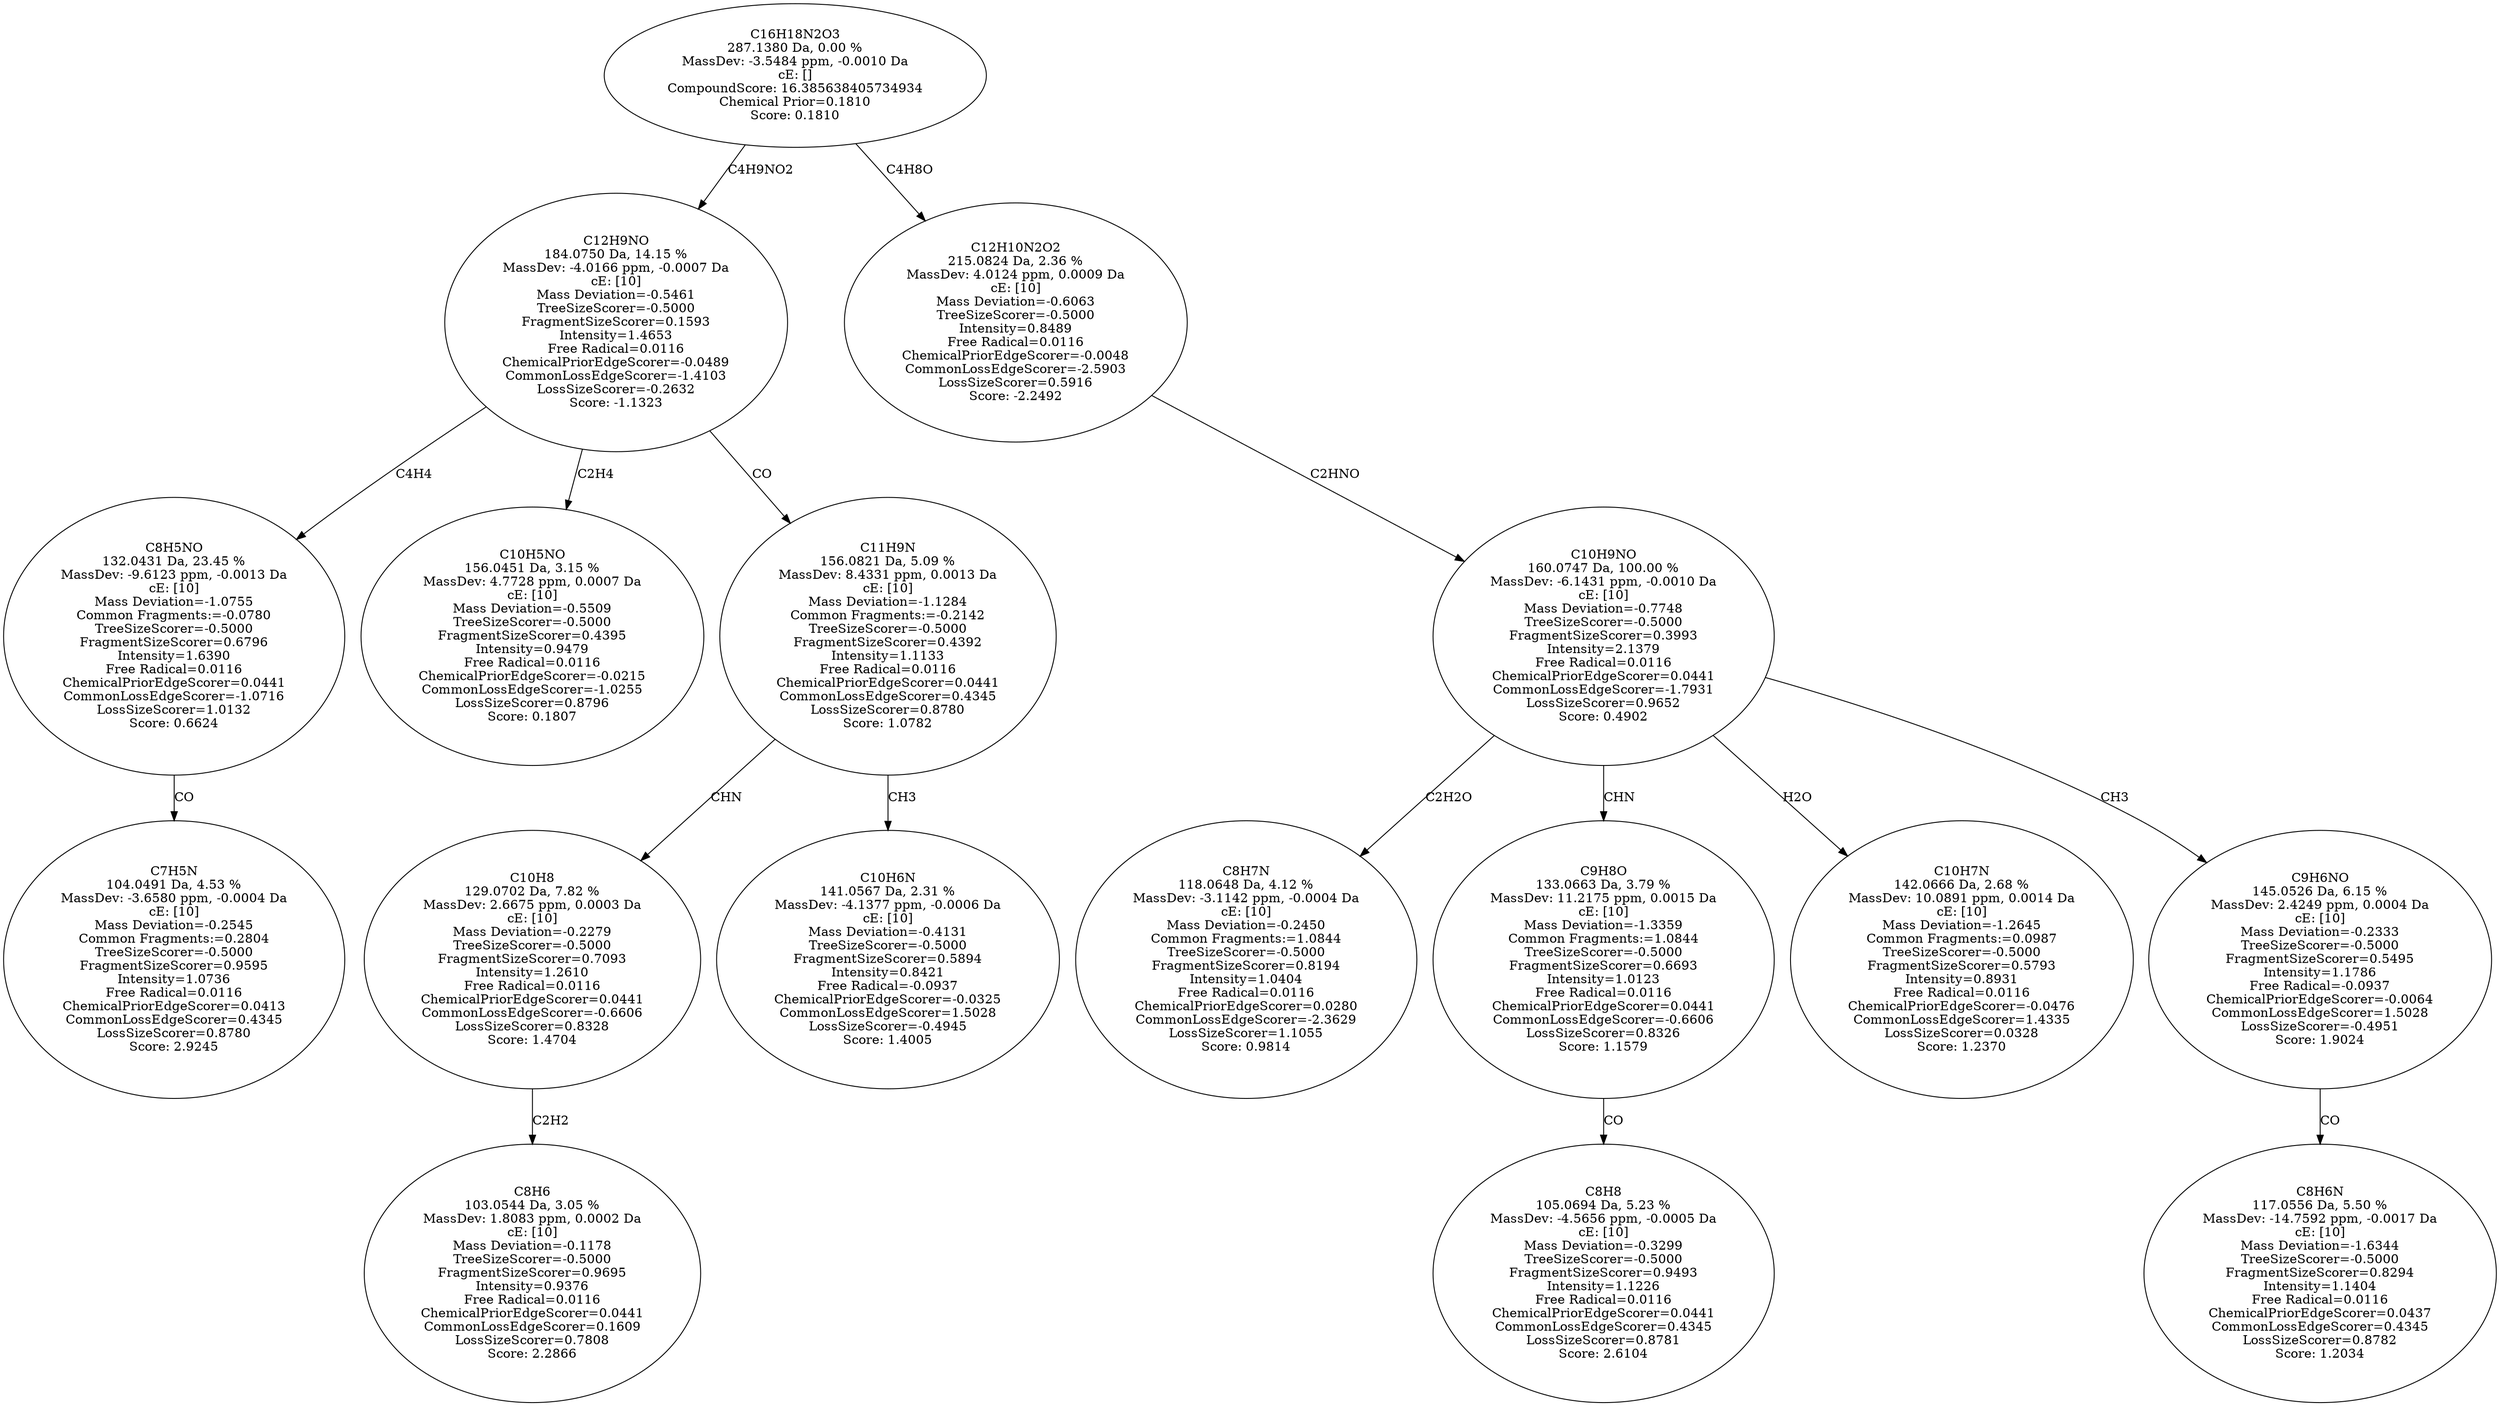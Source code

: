 strict digraph {
v1 [label="C7H5N\n104.0491 Da, 4.53 %\nMassDev: -3.6580 ppm, -0.0004 Da\ncE: [10]\nMass Deviation=-0.2545\nCommon Fragments:=0.2804\nTreeSizeScorer=-0.5000\nFragmentSizeScorer=0.9595\nIntensity=1.0736\nFree Radical=0.0116\nChemicalPriorEdgeScorer=0.0413\nCommonLossEdgeScorer=0.4345\nLossSizeScorer=0.8780\nScore: 2.9245"];
v2 [label="C8H5NO\n132.0431 Da, 23.45 %\nMassDev: -9.6123 ppm, -0.0013 Da\ncE: [10]\nMass Deviation=-1.0755\nCommon Fragments:=-0.0780\nTreeSizeScorer=-0.5000\nFragmentSizeScorer=0.6796\nIntensity=1.6390\nFree Radical=0.0116\nChemicalPriorEdgeScorer=0.0441\nCommonLossEdgeScorer=-1.0716\nLossSizeScorer=1.0132\nScore: 0.6624"];
v3 [label="C10H5NO\n156.0451 Da, 3.15 %\nMassDev: 4.7728 ppm, 0.0007 Da\ncE: [10]\nMass Deviation=-0.5509\nTreeSizeScorer=-0.5000\nFragmentSizeScorer=0.4395\nIntensity=0.9479\nFree Radical=0.0116\nChemicalPriorEdgeScorer=-0.0215\nCommonLossEdgeScorer=-1.0255\nLossSizeScorer=0.8796\nScore: 0.1807"];
v4 [label="C8H6\n103.0544 Da, 3.05 %\nMassDev: 1.8083 ppm, 0.0002 Da\ncE: [10]\nMass Deviation=-0.1178\nTreeSizeScorer=-0.5000\nFragmentSizeScorer=0.9695\nIntensity=0.9376\nFree Radical=0.0116\nChemicalPriorEdgeScorer=0.0441\nCommonLossEdgeScorer=0.1609\nLossSizeScorer=0.7808\nScore: 2.2866"];
v5 [label="C10H8\n129.0702 Da, 7.82 %\nMassDev: 2.6675 ppm, 0.0003 Da\ncE: [10]\nMass Deviation=-0.2279\nTreeSizeScorer=-0.5000\nFragmentSizeScorer=0.7093\nIntensity=1.2610\nFree Radical=0.0116\nChemicalPriorEdgeScorer=0.0441\nCommonLossEdgeScorer=-0.6606\nLossSizeScorer=0.8328\nScore: 1.4704"];
v6 [label="C10H6N\n141.0567 Da, 2.31 %\nMassDev: -4.1377 ppm, -0.0006 Da\ncE: [10]\nMass Deviation=-0.4131\nTreeSizeScorer=-0.5000\nFragmentSizeScorer=0.5894\nIntensity=0.8421\nFree Radical=-0.0937\nChemicalPriorEdgeScorer=-0.0325\nCommonLossEdgeScorer=1.5028\nLossSizeScorer=-0.4945\nScore: 1.4005"];
v7 [label="C11H9N\n156.0821 Da, 5.09 %\nMassDev: 8.4331 ppm, 0.0013 Da\ncE: [10]\nMass Deviation=-1.1284\nCommon Fragments:=-0.2142\nTreeSizeScorer=-0.5000\nFragmentSizeScorer=0.4392\nIntensity=1.1133\nFree Radical=0.0116\nChemicalPriorEdgeScorer=0.0441\nCommonLossEdgeScorer=0.4345\nLossSizeScorer=0.8780\nScore: 1.0782"];
v8 [label="C12H9NO\n184.0750 Da, 14.15 %\nMassDev: -4.0166 ppm, -0.0007 Da\ncE: [10]\nMass Deviation=-0.5461\nTreeSizeScorer=-0.5000\nFragmentSizeScorer=0.1593\nIntensity=1.4653\nFree Radical=0.0116\nChemicalPriorEdgeScorer=-0.0489\nCommonLossEdgeScorer=-1.4103\nLossSizeScorer=-0.2632\nScore: -1.1323"];
v9 [label="C8H7N\n118.0648 Da, 4.12 %\nMassDev: -3.1142 ppm, -0.0004 Da\ncE: [10]\nMass Deviation=-0.2450\nCommon Fragments:=1.0844\nTreeSizeScorer=-0.5000\nFragmentSizeScorer=0.8194\nIntensity=1.0404\nFree Radical=0.0116\nChemicalPriorEdgeScorer=0.0280\nCommonLossEdgeScorer=-2.3629\nLossSizeScorer=1.1055\nScore: 0.9814"];
v10 [label="C8H8\n105.0694 Da, 5.23 %\nMassDev: -4.5656 ppm, -0.0005 Da\ncE: [10]\nMass Deviation=-0.3299\nTreeSizeScorer=-0.5000\nFragmentSizeScorer=0.9493\nIntensity=1.1226\nFree Radical=0.0116\nChemicalPriorEdgeScorer=0.0441\nCommonLossEdgeScorer=0.4345\nLossSizeScorer=0.8781\nScore: 2.6104"];
v11 [label="C9H8O\n133.0663 Da, 3.79 %\nMassDev: 11.2175 ppm, 0.0015 Da\ncE: [10]\nMass Deviation=-1.3359\nCommon Fragments:=1.0844\nTreeSizeScorer=-0.5000\nFragmentSizeScorer=0.6693\nIntensity=1.0123\nFree Radical=0.0116\nChemicalPriorEdgeScorer=0.0441\nCommonLossEdgeScorer=-0.6606\nLossSizeScorer=0.8326\nScore: 1.1579"];
v12 [label="C10H7N\n142.0666 Da, 2.68 %\nMassDev: 10.0891 ppm, 0.0014 Da\ncE: [10]\nMass Deviation=-1.2645\nCommon Fragments:=0.0987\nTreeSizeScorer=-0.5000\nFragmentSizeScorer=0.5793\nIntensity=0.8931\nFree Radical=0.0116\nChemicalPriorEdgeScorer=-0.0476\nCommonLossEdgeScorer=1.4335\nLossSizeScorer=0.0328\nScore: 1.2370"];
v13 [label="C8H6N\n117.0556 Da, 5.50 %\nMassDev: -14.7592 ppm, -0.0017 Da\ncE: [10]\nMass Deviation=-1.6344\nTreeSizeScorer=-0.5000\nFragmentSizeScorer=0.8294\nIntensity=1.1404\nFree Radical=0.0116\nChemicalPriorEdgeScorer=0.0437\nCommonLossEdgeScorer=0.4345\nLossSizeScorer=0.8782\nScore: 1.2034"];
v14 [label="C9H6NO\n145.0526 Da, 6.15 %\nMassDev: 2.4249 ppm, 0.0004 Da\ncE: [10]\nMass Deviation=-0.2333\nTreeSizeScorer=-0.5000\nFragmentSizeScorer=0.5495\nIntensity=1.1786\nFree Radical=-0.0937\nChemicalPriorEdgeScorer=-0.0064\nCommonLossEdgeScorer=1.5028\nLossSizeScorer=-0.4951\nScore: 1.9024"];
v15 [label="C10H9NO\n160.0747 Da, 100.00 %\nMassDev: -6.1431 ppm, -0.0010 Da\ncE: [10]\nMass Deviation=-0.7748\nTreeSizeScorer=-0.5000\nFragmentSizeScorer=0.3993\nIntensity=2.1379\nFree Radical=0.0116\nChemicalPriorEdgeScorer=0.0441\nCommonLossEdgeScorer=-1.7931\nLossSizeScorer=0.9652\nScore: 0.4902"];
v16 [label="C12H10N2O2\n215.0824 Da, 2.36 %\nMassDev: 4.0124 ppm, 0.0009 Da\ncE: [10]\nMass Deviation=-0.6063\nTreeSizeScorer=-0.5000\nIntensity=0.8489\nFree Radical=0.0116\nChemicalPriorEdgeScorer=-0.0048\nCommonLossEdgeScorer=-2.5903\nLossSizeScorer=0.5916\nScore: -2.2492"];
v17 [label="C16H18N2O3\n287.1380 Da, 0.00 %\nMassDev: -3.5484 ppm, -0.0010 Da\ncE: []\nCompoundScore: 16.385638405734934\nChemical Prior=0.1810\nScore: 0.1810"];
v2 -> v1 [label="CO"];
v8 -> v2 [label="C4H4"];
v8 -> v3 [label="C2H4"];
v5 -> v4 [label="C2H2"];
v7 -> v5 [label="CHN"];
v7 -> v6 [label="CH3"];
v8 -> v7 [label="CO"];
v17 -> v8 [label="C4H9NO2"];
v15 -> v9 [label="C2H2O"];
v11 -> v10 [label="CO"];
v15 -> v11 [label="CHN"];
v15 -> v12 [label="H2O"];
v14 -> v13 [label="CO"];
v15 -> v14 [label="CH3"];
v16 -> v15 [label="C2HNO"];
v17 -> v16 [label="C4H8O"];
}